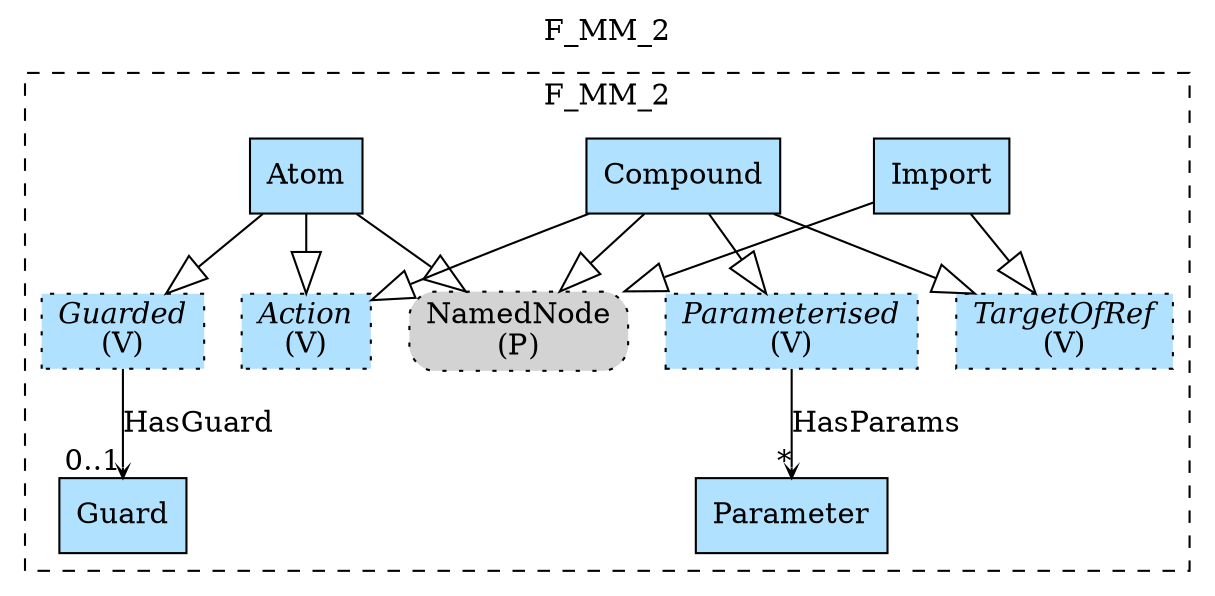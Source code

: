 digraph {graph[label=F_MM_2,labelloc=tl,labelfontsize=12];
subgraph cluster_F_MM_2{style=dashed;label=F_MM_2;
"PNamedNode"[shape=box,fillcolor=lightgray,style ="rounded,filled,dotted",label=<NamedNode<br/>(P)>];
"Import"[shape=record,fillcolor=lightskyblue1,style = filled,label="Import"];
"Compound"[shape=record,fillcolor=lightskyblue1,style = filled,label="Compound"];
"Atom"[shape=record,fillcolor=lightskyblue1,style = filled,label="Atom"];
"Guard"[shape=record,fillcolor=lightskyblue1,style = filled,label="Guard"];
"Action"[shape=record,fillcolor=lightskyblue1,style ="filled,dotted",label=<{<I>Action</I><br/>(V)}>];
"Parameterised"[shape=record,fillcolor=lightskyblue1,style ="filled,dotted",label=<{<I>Parameterised</I><br/>(V)}>];
"TargetOfRef"[shape=record,fillcolor=lightskyblue1,style ="filled,dotted",label=<{<I>TargetOfRef</I><br/>(V)}>];
"Guarded"[shape=record,fillcolor=lightskyblue1,style ="filled,dotted",label=<{<I>Guarded</I><br/>(V)}>];
"Parameter"[shape=record,fillcolor=lightskyblue1,style = filled,label="Parameter"];

"Import"->"PNamedNode"[arrowhead=onormal,arrowsize=2.0];
"Compound"->"PNamedNode"[arrowhead=onormal,arrowsize=2.0];
"Atom"->"PNamedNode"[arrowhead=onormal,arrowsize=2.0];
"Import"->"TargetOfRef"[arrowhead=onormal,arrowsize=2.0];
"Compound"->"TargetOfRef"[arrowhead=onormal,arrowsize=2.0];
"Compound"->"Parameterised"[arrowhead=onormal,arrowsize=2.0];
"Atom"->"Action"[arrowhead=onormal,arrowsize=2.0];
"Atom"->"Guarded"[arrowhead=onormal,arrowsize=2.0];
"Compound"->"Action"[arrowhead=onormal,arrowsize=2.0];
"Parameterised"->"Parameter"[label="HasParams",arrowhead=vee,headlabel="*",arrowsize=.5];
"Guarded"->"Guard"[label="HasGuard",arrowhead=vee,headlabel="0..1",arrowsize=.5];

}

}